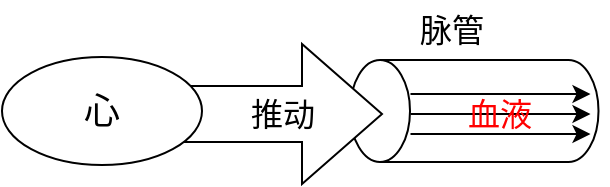 <mxfile version="22.1.15" type="github">
  <diagram name="第 1 页" id="sFzYDHpx1Lzycq9LIBth">
    <mxGraphModel dx="1050" dy="557" grid="1" gridSize="10" guides="1" tooltips="1" connect="1" arrows="1" fold="1" page="1" pageScale="1" pageWidth="827" pageHeight="1169" math="0" shadow="0">
      <root>
        <mxCell id="0" />
        <mxCell id="1" parent="0" />
        <mxCell id="aVQLpjzn0uQK52kn7M1t-1" value="" style="shape=cylinder3;whiteSpace=wrap;html=1;boundedLbl=1;backgroundOutline=1;size=15;rotation=-90;" vertex="1" parent="1">
          <mxGeometry x="440.63" y="173.38" width="51" height="124.25" as="geometry" />
        </mxCell>
        <mxCell id="aVQLpjzn0uQK52kn7M1t-11" value="推动" style="html=1;shadow=0;dashed=0;align=center;verticalAlign=middle;shape=mxgraph.arrows2.arrow;dy=0.6;dx=40;notch=0;fontSize=16;" vertex="1" parent="1">
          <mxGeometry x="320" y="202" width="100" height="70" as="geometry" />
        </mxCell>
        <mxCell id="aVQLpjzn0uQK52kn7M1t-8" value="" style="group" vertex="1" connectable="0" parent="1">
          <mxGeometry x="434.25" y="227" width="90" height="20" as="geometry" />
        </mxCell>
        <mxCell id="aVQLpjzn0uQK52kn7M1t-3" value="" style="endArrow=classic;html=1;rounded=0;" edge="1" parent="aVQLpjzn0uQK52kn7M1t-8">
          <mxGeometry width="50" height="50" relative="1" as="geometry">
            <mxPoint as="sourcePoint" />
            <mxPoint x="90" as="targetPoint" />
          </mxGeometry>
        </mxCell>
        <mxCell id="aVQLpjzn0uQK52kn7M1t-6" value="" style="endArrow=classic;html=1;rounded=0;" edge="1" parent="aVQLpjzn0uQK52kn7M1t-8">
          <mxGeometry width="50" height="50" relative="1" as="geometry">
            <mxPoint y="10" as="sourcePoint" />
            <mxPoint x="90" y="10" as="targetPoint" />
          </mxGeometry>
        </mxCell>
        <mxCell id="aVQLpjzn0uQK52kn7M1t-7" value="" style="endArrow=classic;html=1;rounded=0;" edge="1" parent="aVQLpjzn0uQK52kn7M1t-8">
          <mxGeometry width="50" height="50" relative="1" as="geometry">
            <mxPoint y="20" as="sourcePoint" />
            <mxPoint x="90" y="20" as="targetPoint" />
          </mxGeometry>
        </mxCell>
        <mxCell id="aVQLpjzn0uQK52kn7M1t-10" value="心" style="ellipse;whiteSpace=wrap;html=1;fontSize=18;" vertex="1" parent="1">
          <mxGeometry x="230" y="208.5" width="100" height="54" as="geometry" />
        </mxCell>
        <mxCell id="aVQLpjzn0uQK52kn7M1t-12" value="脉管" style="text;html=1;strokeColor=none;fillColor=none;align=center;verticalAlign=middle;whiteSpace=wrap;rounded=0;fontSize=16;" vertex="1" parent="1">
          <mxGeometry x="425" y="180" width="60" height="30" as="geometry" />
        </mxCell>
        <mxCell id="aVQLpjzn0uQK52kn7M1t-17" value="血液" style="text;html=1;strokeColor=none;fillColor=none;align=center;verticalAlign=middle;whiteSpace=wrap;rounded=0;fontSize=16;fontColor=#FF0000;" vertex="1" parent="1">
          <mxGeometry x="449.25" y="222" width="60" height="30" as="geometry" />
        </mxCell>
      </root>
    </mxGraphModel>
  </diagram>
</mxfile>

